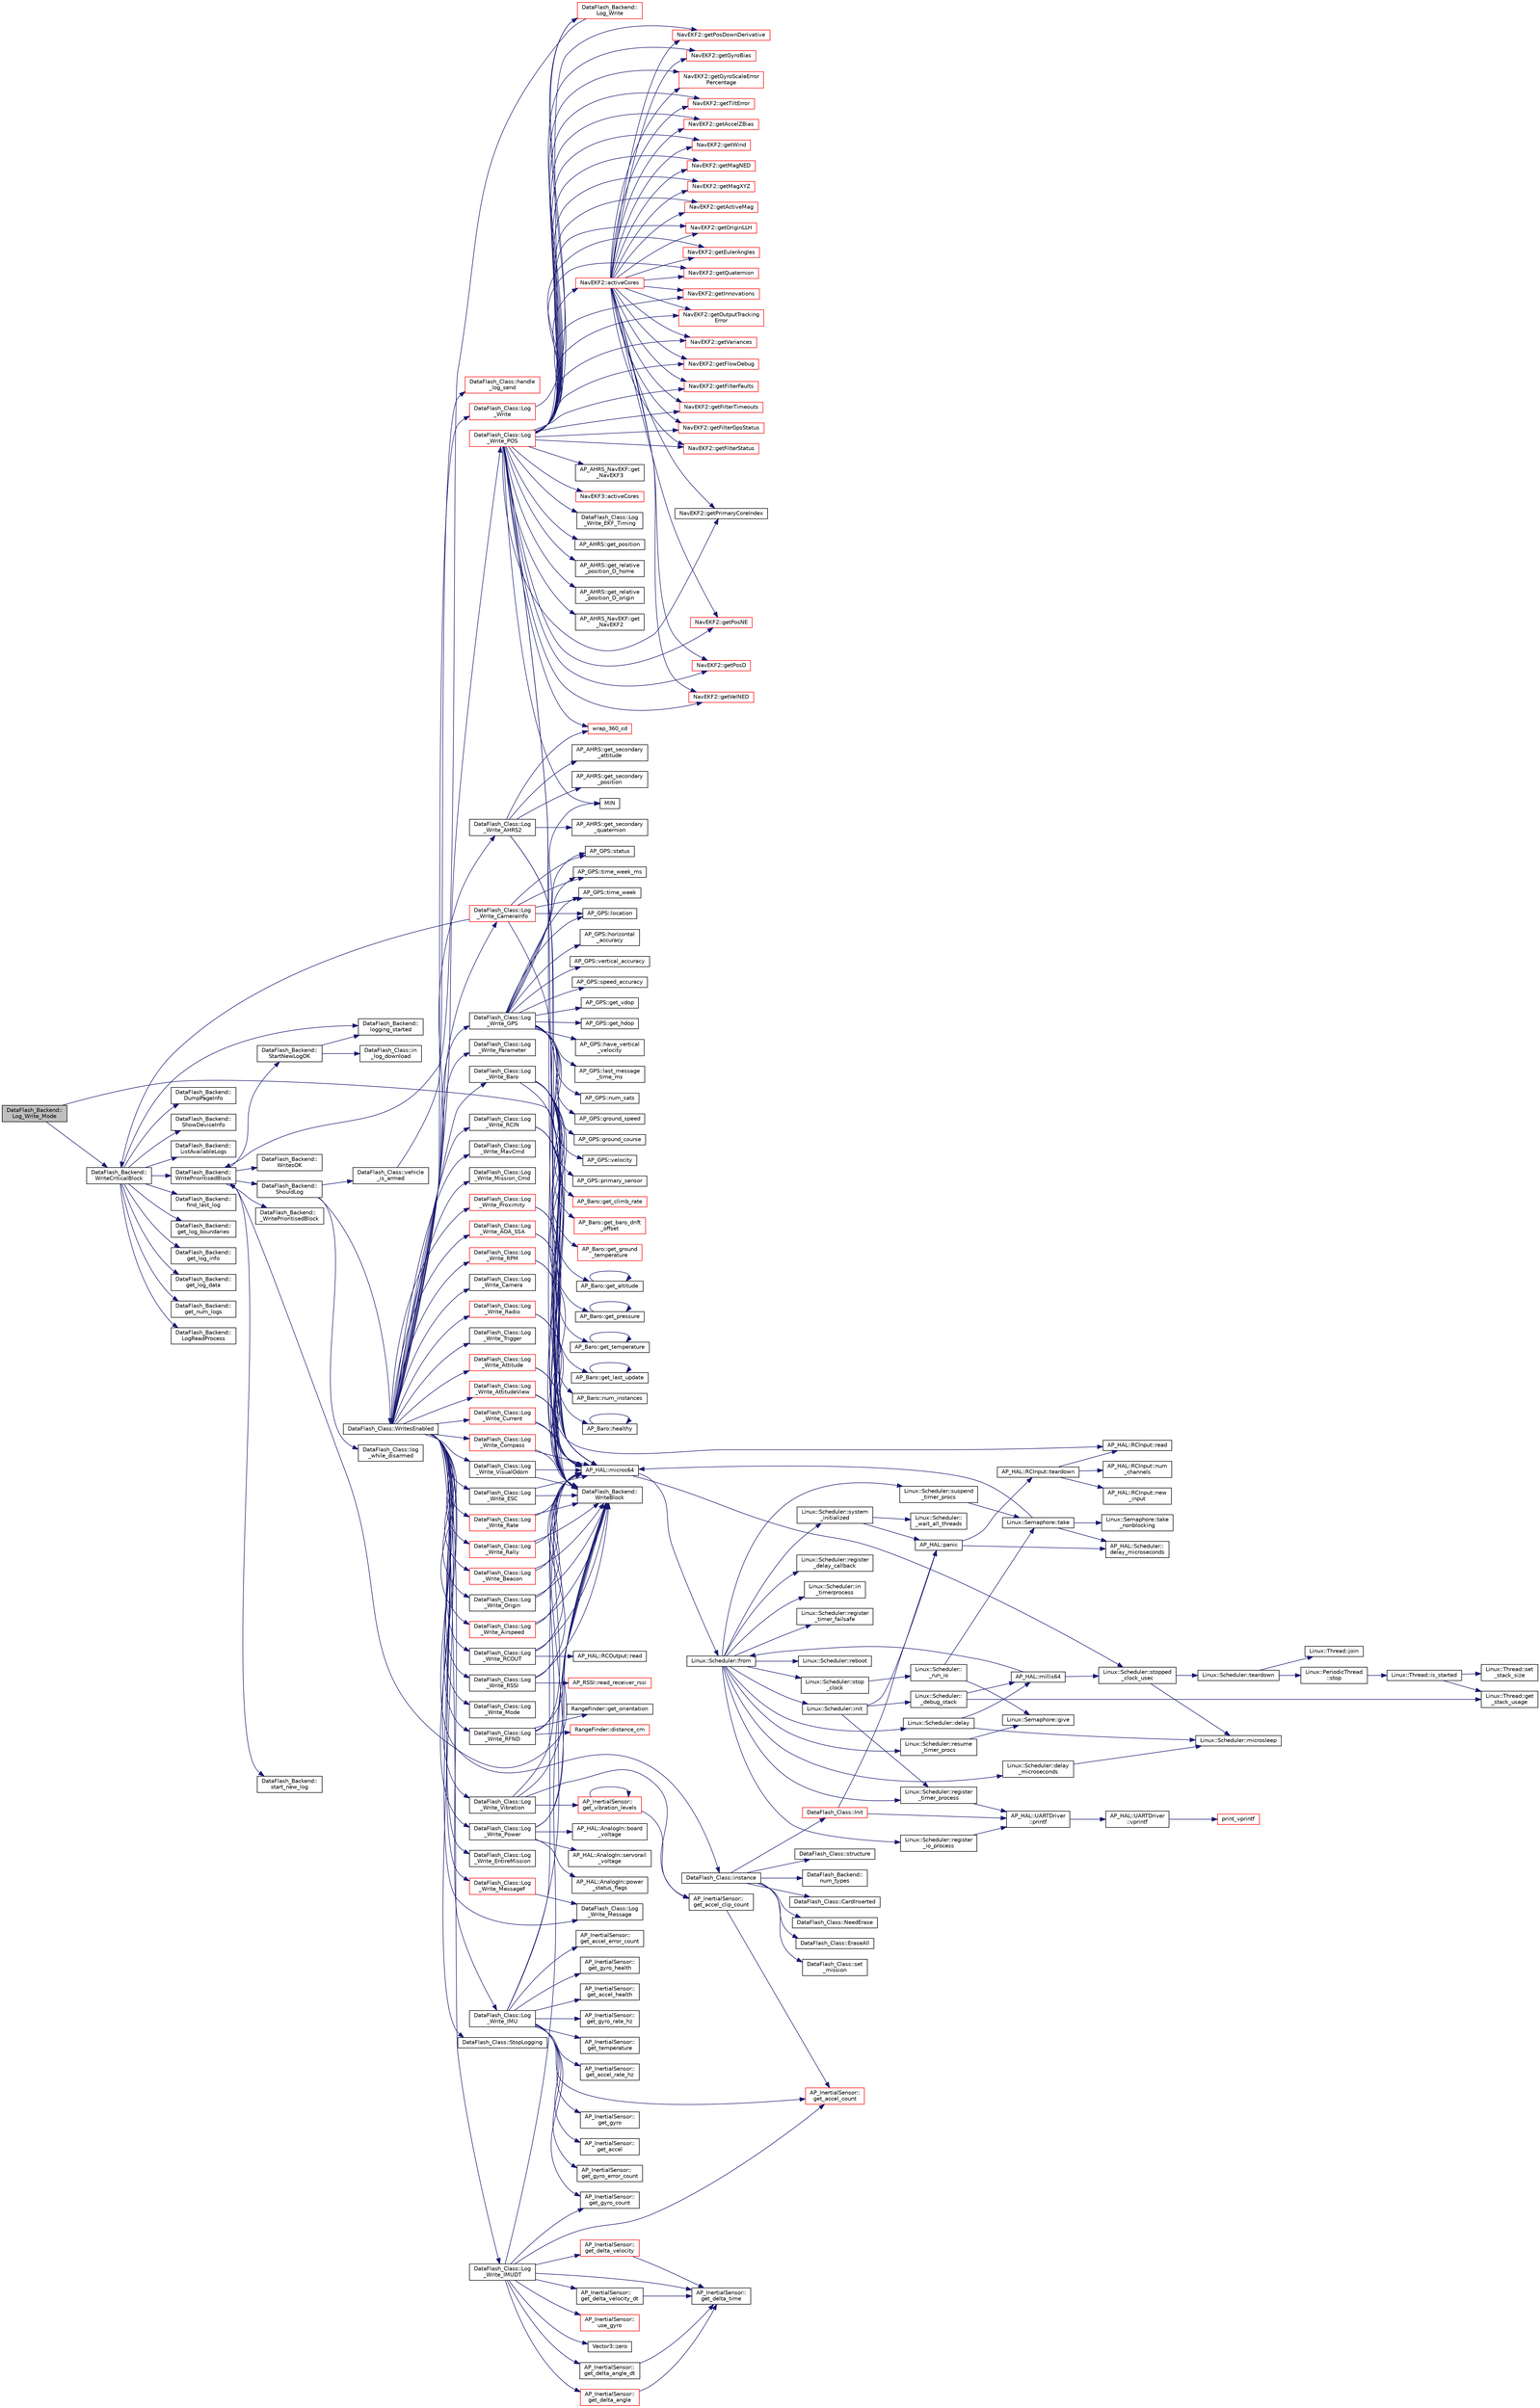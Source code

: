 digraph "DataFlash_Backend::Log_Write_Mode"
{
 // INTERACTIVE_SVG=YES
  edge [fontname="Helvetica",fontsize="10",labelfontname="Helvetica",labelfontsize="10"];
  node [fontname="Helvetica",fontsize="10",shape=record];
  rankdir="LR";
  Node1 [label="DataFlash_Backend::\lLog_Write_Mode",height=0.2,width=0.4,color="black", fillcolor="grey75", style="filled", fontcolor="black"];
  Node1 -> Node2 [color="midnightblue",fontsize="10",style="solid",fontname="Helvetica"];
  Node2 [label="AP_HAL::micros64",height=0.2,width=0.4,color="black", fillcolor="white", style="filled",URL="$namespaceAP__HAL.html#a7aa0ce7625c9680e30ff4a99940907a5"];
  Node2 -> Node3 [color="midnightblue",fontsize="10",style="solid",fontname="Helvetica"];
  Node3 [label="Linux::Scheduler::from",height=0.2,width=0.4,color="black", fillcolor="white", style="filled",URL="$classLinux_1_1Scheduler.html#a53ecaae0fdc72f85bd57c4b0cff93653"];
  Node3 -> Node4 [color="midnightblue",fontsize="10",style="solid",fontname="Helvetica"];
  Node4 [label="Linux::Scheduler::init",height=0.2,width=0.4,color="black", fillcolor="white", style="filled",URL="$classLinux_1_1Scheduler.html#a3d77c332e051c28c83fb07757e7100bd"];
  Node4 -> Node5 [color="midnightblue",fontsize="10",style="solid",fontname="Helvetica"];
  Node5 [label="AP_HAL::panic",height=0.2,width=0.4,color="black", fillcolor="white", style="filled",URL="$namespaceAP__HAL.html#a71832f03d849a0c088f04fc98d3c8143"];
  Node5 -> Node6 [color="midnightblue",fontsize="10",style="solid",fontname="Helvetica"];
  Node6 [label="AP_HAL::RCInput::teardown",height=0.2,width=0.4,color="black", fillcolor="white", style="filled",URL="$classAP__HAL_1_1RCInput.html#a2bea13d38f2b9ae8bf5193a3a69f0a31"];
  Node6 -> Node7 [color="midnightblue",fontsize="10",style="solid",fontname="Helvetica"];
  Node7 [label="AP_HAL::RCInput::new\l_input",height=0.2,width=0.4,color="black", fillcolor="white", style="filled",URL="$classAP__HAL_1_1RCInput.html#aee1fade33080edef83dd7db0fad0f7da"];
  Node6 -> Node8 [color="midnightblue",fontsize="10",style="solid",fontname="Helvetica"];
  Node8 [label="AP_HAL::RCInput::num\l_channels",height=0.2,width=0.4,color="black", fillcolor="white", style="filled",URL="$classAP__HAL_1_1RCInput.html#ae55f959c6115c1f41783af3a2b6c4fcd"];
  Node6 -> Node9 [color="midnightblue",fontsize="10",style="solid",fontname="Helvetica"];
  Node9 [label="AP_HAL::RCInput::read",height=0.2,width=0.4,color="black", fillcolor="white", style="filled",URL="$classAP__HAL_1_1RCInput.html#a078fd7e6d2e6a899009ec674a8e03498"];
  Node5 -> Node10 [color="midnightblue",fontsize="10",style="solid",fontname="Helvetica"];
  Node10 [label="AP_HAL::Scheduler::\ldelay_microseconds",height=0.2,width=0.4,color="black", fillcolor="white", style="filled",URL="$classAP__HAL_1_1Scheduler.html#a78c4f1b1f192ac1c99544b6cc8f099b0"];
  Node4 -> Node11 [color="midnightblue",fontsize="10",style="solid",fontname="Helvetica"];
  Node11 [label="Linux::Scheduler::register\l_timer_process",height=0.2,width=0.4,color="black", fillcolor="white", style="filled",URL="$classLinux_1_1Scheduler.html#a02a34a123dfebaf360f7010745e1e646"];
  Node11 -> Node12 [color="midnightblue",fontsize="10",style="solid",fontname="Helvetica"];
  Node12 [label="AP_HAL::UARTDriver\l::printf",height=0.2,width=0.4,color="black", fillcolor="white", style="filled",URL="$classAP__HAL_1_1UARTDriver.html#a6ceedc792594e59fc7d80b39a435f027"];
  Node12 -> Node13 [color="midnightblue",fontsize="10",style="solid",fontname="Helvetica"];
  Node13 [label="AP_HAL::UARTDriver\l::vprintf",height=0.2,width=0.4,color="black", fillcolor="white", style="filled",URL="$classAP__HAL_1_1UARTDriver.html#aa8abfb6d6641299472c29ac1edde559f"];
  Node13 -> Node14 [color="midnightblue",fontsize="10",style="solid",fontname="Helvetica"];
  Node14 [label="print_vprintf",height=0.2,width=0.4,color="red", fillcolor="white", style="filled",URL="$print__vprintf_8cpp.html#a1534eaeab54696df96975b56d9f49212"];
  Node4 -> Node15 [color="midnightblue",fontsize="10",style="solid",fontname="Helvetica"];
  Node15 [label="Linux::Scheduler::\l_debug_stack",height=0.2,width=0.4,color="black", fillcolor="white", style="filled",URL="$classLinux_1_1Scheduler.html#a163eb7b285c95b1b1d036fc61d723910"];
  Node15 -> Node16 [color="midnightblue",fontsize="10",style="solid",fontname="Helvetica"];
  Node16 [label="AP_HAL::millis64",height=0.2,width=0.4,color="black", fillcolor="white", style="filled",URL="$namespaceAP__HAL.html#a59336c5fceaf28a76d1df1581a87a25d"];
  Node16 -> Node3 [color="midnightblue",fontsize="10",style="solid",fontname="Helvetica"];
  Node16 -> Node17 [color="midnightblue",fontsize="10",style="solid",fontname="Helvetica"];
  Node17 [label="Linux::Scheduler::stopped\l_clock_usec",height=0.2,width=0.4,color="black", fillcolor="white", style="filled",URL="$classLinux_1_1Scheduler.html#a682b4c34f330f66db5ab4aa5d96e13f9"];
  Node17 -> Node18 [color="midnightblue",fontsize="10",style="solid",fontname="Helvetica"];
  Node18 [label="Linux::Scheduler::microsleep",height=0.2,width=0.4,color="black", fillcolor="white", style="filled",URL="$classLinux_1_1Scheduler.html#a647872aff158b510c56862f51f951538"];
  Node17 -> Node19 [color="midnightblue",fontsize="10",style="solid",fontname="Helvetica"];
  Node19 [label="Linux::Scheduler::teardown",height=0.2,width=0.4,color="black", fillcolor="white", style="filled",URL="$classLinux_1_1Scheduler.html#ab373a83d818679432520ea881044b2a7"];
  Node19 -> Node20 [color="midnightblue",fontsize="10",style="solid",fontname="Helvetica"];
  Node20 [label="Linux::PeriodicThread\l::stop",height=0.2,width=0.4,color="black", fillcolor="white", style="filled",URL="$classLinux_1_1PeriodicThread.html#a136aaf6e713f63b246fc4a2905e6e9a1"];
  Node20 -> Node21 [color="midnightblue",fontsize="10",style="solid",fontname="Helvetica"];
  Node21 [label="Linux::Thread::is_started",height=0.2,width=0.4,color="black", fillcolor="white", style="filled",URL="$classLinux_1_1Thread.html#a240d7b48a9a8eb43638f67295a1819e5"];
  Node21 -> Node22 [color="midnightblue",fontsize="10",style="solid",fontname="Helvetica"];
  Node22 [label="Linux::Thread::get\l_stack_usage",height=0.2,width=0.4,color="black", fillcolor="white", style="filled",URL="$classLinux_1_1Thread.html#a6884970a0811ae21953c57fb98aa6e96"];
  Node21 -> Node23 [color="midnightblue",fontsize="10",style="solid",fontname="Helvetica"];
  Node23 [label="Linux::Thread::set\l_stack_size",height=0.2,width=0.4,color="black", fillcolor="white", style="filled",URL="$classLinux_1_1Thread.html#a8d3282b714faaf68eae534e9276419f0"];
  Node19 -> Node24 [color="midnightblue",fontsize="10",style="solid",fontname="Helvetica"];
  Node24 [label="Linux::Thread::join",height=0.2,width=0.4,color="black", fillcolor="white", style="filled",URL="$classLinux_1_1Thread.html#a32b7d184279634922e2f3b23b584fbcd"];
  Node15 -> Node22 [color="midnightblue",fontsize="10",style="solid",fontname="Helvetica"];
  Node3 -> Node25 [color="midnightblue",fontsize="10",style="solid",fontname="Helvetica"];
  Node25 [label="Linux::Scheduler::delay",height=0.2,width=0.4,color="black", fillcolor="white", style="filled",URL="$classLinux_1_1Scheduler.html#a14f3239ecbb9889823b20dc9de655c2f"];
  Node25 -> Node16 [color="midnightblue",fontsize="10",style="solid",fontname="Helvetica"];
  Node25 -> Node18 [color="midnightblue",fontsize="10",style="solid",fontname="Helvetica"];
  Node3 -> Node26 [color="midnightblue",fontsize="10",style="solid",fontname="Helvetica"];
  Node26 [label="Linux::Scheduler::delay\l_microseconds",height=0.2,width=0.4,color="black", fillcolor="white", style="filled",URL="$classLinux_1_1Scheduler.html#a4cffd5bcba0175bf49c7aa75ff3bf09a"];
  Node26 -> Node18 [color="midnightblue",fontsize="10",style="solid",fontname="Helvetica"];
  Node3 -> Node27 [color="midnightblue",fontsize="10",style="solid",fontname="Helvetica"];
  Node27 [label="Linux::Scheduler::register\l_delay_callback",height=0.2,width=0.4,color="black", fillcolor="white", style="filled",URL="$classLinux_1_1Scheduler.html#a5cb50b637d5fd3e5f9220bc23db0fb3f"];
  Node3 -> Node11 [color="midnightblue",fontsize="10",style="solid",fontname="Helvetica"];
  Node3 -> Node28 [color="midnightblue",fontsize="10",style="solid",fontname="Helvetica"];
  Node28 [label="Linux::Scheduler::register\l_io_process",height=0.2,width=0.4,color="black", fillcolor="white", style="filled",URL="$classLinux_1_1Scheduler.html#aa2be97cb8686d72cc322fb38f69a940c"];
  Node28 -> Node12 [color="midnightblue",fontsize="10",style="solid",fontname="Helvetica"];
  Node3 -> Node29 [color="midnightblue",fontsize="10",style="solid",fontname="Helvetica"];
  Node29 [label="Linux::Scheduler::suspend\l_timer_procs",height=0.2,width=0.4,color="black", fillcolor="white", style="filled",URL="$classLinux_1_1Scheduler.html#abba967d02c28cb0b16a7cebbff9bc6d6"];
  Node29 -> Node30 [color="midnightblue",fontsize="10",style="solid",fontname="Helvetica"];
  Node30 [label="Linux::Semaphore::take",height=0.2,width=0.4,color="black", fillcolor="white", style="filled",URL="$classLinux_1_1Semaphore.html#afc4c8706abb7e68aa4001ea372dc614e"];
  Node30 -> Node31 [color="midnightblue",fontsize="10",style="solid",fontname="Helvetica"];
  Node31 [label="Linux::Semaphore::take\l_nonblocking",height=0.2,width=0.4,color="black", fillcolor="white", style="filled",URL="$classLinux_1_1Semaphore.html#a561b4f40f3a76335f1a686c2aed526f9"];
  Node30 -> Node2 [color="midnightblue",fontsize="10",style="solid",fontname="Helvetica"];
  Node30 -> Node10 [color="midnightblue",fontsize="10",style="solid",fontname="Helvetica"];
  Node3 -> Node32 [color="midnightblue",fontsize="10",style="solid",fontname="Helvetica"];
  Node32 [label="Linux::Scheduler::resume\l_timer_procs",height=0.2,width=0.4,color="black", fillcolor="white", style="filled",URL="$classLinux_1_1Scheduler.html#aee4e701b92cb4721c4de1bfcdcded70c"];
  Node32 -> Node33 [color="midnightblue",fontsize="10",style="solid",fontname="Helvetica"];
  Node33 [label="Linux::Semaphore::give",height=0.2,width=0.4,color="black", fillcolor="white", style="filled",URL="$classLinux_1_1Semaphore.html#a216f91636f64b57b59d43ef64af91624"];
  Node3 -> Node34 [color="midnightblue",fontsize="10",style="solid",fontname="Helvetica"];
  Node34 [label="Linux::Scheduler::in\l_timerprocess",height=0.2,width=0.4,color="black", fillcolor="white", style="filled",URL="$classLinux_1_1Scheduler.html#af23753e7c6bfa97553db215a64235455"];
  Node3 -> Node35 [color="midnightblue",fontsize="10",style="solid",fontname="Helvetica"];
  Node35 [label="Linux::Scheduler::register\l_timer_failsafe",height=0.2,width=0.4,color="black", fillcolor="white", style="filled",URL="$classLinux_1_1Scheduler.html#ac193459e3575c7a0588fdc72250c2044"];
  Node3 -> Node36 [color="midnightblue",fontsize="10",style="solid",fontname="Helvetica"];
  Node36 [label="Linux::Scheduler::system\l_initialized",height=0.2,width=0.4,color="black", fillcolor="white", style="filled",URL="$classLinux_1_1Scheduler.html#ad6070a7ee637adf5101b1e6b6efbf8f6"];
  Node36 -> Node5 [color="midnightblue",fontsize="10",style="solid",fontname="Helvetica"];
  Node36 -> Node37 [color="midnightblue",fontsize="10",style="solid",fontname="Helvetica"];
  Node37 [label="Linux::Scheduler::\l_wait_all_threads",height=0.2,width=0.4,color="black", fillcolor="white", style="filled",URL="$classLinux_1_1Scheduler.html#ac52c8da3f1f4fd79c50bd64379daf399"];
  Node3 -> Node38 [color="midnightblue",fontsize="10",style="solid",fontname="Helvetica"];
  Node38 [label="Linux::Scheduler::reboot",height=0.2,width=0.4,color="black", fillcolor="white", style="filled",URL="$classLinux_1_1Scheduler.html#ae72cfa66c849ffd882ef518c35c71e69"];
  Node3 -> Node39 [color="midnightblue",fontsize="10",style="solid",fontname="Helvetica"];
  Node39 [label="Linux::Scheduler::stop\l_clock",height=0.2,width=0.4,color="black", fillcolor="white", style="filled",URL="$classLinux_1_1Scheduler.html#a392aebafcdfe9a812e4db4b7a9dcce9c"];
  Node39 -> Node40 [color="midnightblue",fontsize="10",style="solid",fontname="Helvetica"];
  Node40 [label="Linux::Scheduler::\l_run_io",height=0.2,width=0.4,color="black", fillcolor="white", style="filled",URL="$classLinux_1_1Scheduler.html#a70b024d7d0886bf47b46cc3ee310d638"];
  Node40 -> Node30 [color="midnightblue",fontsize="10",style="solid",fontname="Helvetica"];
  Node40 -> Node33 [color="midnightblue",fontsize="10",style="solid",fontname="Helvetica"];
  Node2 -> Node17 [color="midnightblue",fontsize="10",style="solid",fontname="Helvetica"];
  Node1 -> Node41 [color="midnightblue",fontsize="10",style="solid",fontname="Helvetica"];
  Node41 [label="DataFlash_Backend::\lWriteCriticalBlock",height=0.2,width=0.4,color="black", fillcolor="white", style="filled",URL="$classDataFlash__Backend.html#a5be0a9e566b2b525659756204c3353b7"];
  Node41 -> Node42 [color="midnightblue",fontsize="10",style="solid",fontname="Helvetica"];
  Node42 [label="DataFlash_Backend::\lWritePrioritisedBlock",height=0.2,width=0.4,color="black", fillcolor="white", style="filled",URL="$classDataFlash__Backend.html#a70bd07e118265442caab0d742cb06abc"];
  Node42 -> Node43 [color="midnightblue",fontsize="10",style="solid",fontname="Helvetica"];
  Node43 [label="DataFlash_Backend::\lShouldLog",height=0.2,width=0.4,color="black", fillcolor="white", style="filled",URL="$classDataFlash__Backend.html#ae29c274eff677e46bb9e404656194789"];
  Node43 -> Node44 [color="midnightblue",fontsize="10",style="solid",fontname="Helvetica"];
  Node44 [label="DataFlash_Class::WritesEnabled",height=0.2,width=0.4,color="black", fillcolor="white", style="filled",URL="$classDataFlash__Class.html#a680528ccef337901407a125439e1f397"];
  Node44 -> Node45 [color="midnightblue",fontsize="10",style="solid",fontname="Helvetica"];
  Node45 [label="DataFlash_Class::StopLogging",height=0.2,width=0.4,color="black", fillcolor="white", style="filled",URL="$classDataFlash__Class.html#a538502933250cd0213a575101b1a127d"];
  Node44 -> Node46 [color="midnightblue",fontsize="10",style="solid",fontname="Helvetica"];
  Node46 [label="DataFlash_Class::Log\l_Write_Parameter",height=0.2,width=0.4,color="black", fillcolor="white", style="filled",URL="$classDataFlash__Class.html#a488ee9ba241f827fcb979dbccfdab76d"];
  Node44 -> Node47 [color="midnightblue",fontsize="10",style="solid",fontname="Helvetica"];
  Node47 [label="DataFlash_Class::Log\l_Write_GPS",height=0.2,width=0.4,color="black", fillcolor="white", style="filled",URL="$classDataFlash__Class.html#a8a9087dec83092f0ea67b6741ff9f32e"];
  Node47 -> Node2 [color="midnightblue",fontsize="10",style="solid",fontname="Helvetica"];
  Node47 -> Node48 [color="midnightblue",fontsize="10",style="solid",fontname="Helvetica"];
  Node48 [label="AP_GPS::location",height=0.2,width=0.4,color="black", fillcolor="white", style="filled",URL="$classAP__GPS.html#a2ca8a9bad47faad1baeb09e124979022"];
  Node47 -> Node49 [color="midnightblue",fontsize="10",style="solid",fontname="Helvetica"];
  Node49 [label="AP_GPS::status",height=0.2,width=0.4,color="black", fillcolor="white", style="filled",URL="$classAP__GPS.html#a9093c8cf1d5a78ccd8677229bb314d37",tooltip="Query GPS status. "];
  Node47 -> Node50 [color="midnightblue",fontsize="10",style="solid",fontname="Helvetica"];
  Node50 [label="AP_GPS::time_week_ms",height=0.2,width=0.4,color="black", fillcolor="white", style="filled",URL="$classAP__GPS.html#a1a47dc3e414a9d83ff18fa849c538823"];
  Node47 -> Node51 [color="midnightblue",fontsize="10",style="solid",fontname="Helvetica"];
  Node51 [label="AP_GPS::time_week",height=0.2,width=0.4,color="black", fillcolor="white", style="filled",URL="$classAP__GPS.html#a0f232d5ff5d2e54ad7dc7a52ab16f207"];
  Node47 -> Node52 [color="midnightblue",fontsize="10",style="solid",fontname="Helvetica"];
  Node52 [label="AP_GPS::num_sats",height=0.2,width=0.4,color="black", fillcolor="white", style="filled",URL="$classAP__GPS.html#af74c8da8ab7394a33b0f0e64582d8648"];
  Node47 -> Node53 [color="midnightblue",fontsize="10",style="solid",fontname="Helvetica"];
  Node53 [label="AP_GPS::get_hdop",height=0.2,width=0.4,color="black", fillcolor="white", style="filled",URL="$classAP__GPS.html#ae70aabdca2602d0a8f12f3e7696b3c55"];
  Node47 -> Node54 [color="midnightblue",fontsize="10",style="solid",fontname="Helvetica"];
  Node54 [label="AP_GPS::ground_speed",height=0.2,width=0.4,color="black", fillcolor="white", style="filled",URL="$classAP__GPS.html#a426041563da447ec6e9cde1926a88fdb"];
  Node47 -> Node55 [color="midnightblue",fontsize="10",style="solid",fontname="Helvetica"];
  Node55 [label="AP_GPS::ground_course",height=0.2,width=0.4,color="black", fillcolor="white", style="filled",URL="$classAP__GPS.html#a5bff6fe60a8622eb35886fa413f9a249"];
  Node47 -> Node56 [color="midnightblue",fontsize="10",style="solid",fontname="Helvetica"];
  Node56 [label="AP_GPS::velocity",height=0.2,width=0.4,color="black", fillcolor="white", style="filled",URL="$classAP__GPS.html#a8b36acdc5098b3f77e28ec640b438fbd"];
  Node47 -> Node57 [color="midnightblue",fontsize="10",style="solid",fontname="Helvetica"];
  Node57 [label="AP_GPS::primary_sensor",height=0.2,width=0.4,color="black", fillcolor="white", style="filled",URL="$classAP__GPS.html#a8881e12793759a81dc52755a76d0cc98"];
  Node47 -> Node58 [color="midnightblue",fontsize="10",style="solid",fontname="Helvetica"];
  Node58 [label="DataFlash_Backend::\lWriteBlock",height=0.2,width=0.4,color="black", fillcolor="white", style="filled",URL="$classDataFlash__Backend.html#aed94b3ad1fd7333ddd7c2e20c3433d52"];
  Node58 -> Node42 [color="midnightblue",fontsize="10",style="solid",fontname="Helvetica"];
  Node47 -> Node59 [color="midnightblue",fontsize="10",style="solid",fontname="Helvetica"];
  Node59 [label="AP_GPS::horizontal\l_accuracy",height=0.2,width=0.4,color="black", fillcolor="white", style="filled",URL="$classAP__GPS.html#ab9667a2efe22a330232d6ba425c78364"];
  Node47 -> Node60 [color="midnightblue",fontsize="10",style="solid",fontname="Helvetica"];
  Node60 [label="AP_GPS::vertical_accuracy",height=0.2,width=0.4,color="black", fillcolor="white", style="filled",URL="$classAP__GPS.html#a8e6e1403d3e5d9856683739295a6b84f"];
  Node47 -> Node61 [color="midnightblue",fontsize="10",style="solid",fontname="Helvetica"];
  Node61 [label="AP_GPS::speed_accuracy",height=0.2,width=0.4,color="black", fillcolor="white", style="filled",URL="$classAP__GPS.html#ae23d76fc05fafc83e57d0c6a620b1567"];
  Node47 -> Node62 [color="midnightblue",fontsize="10",style="solid",fontname="Helvetica"];
  Node62 [label="AP_GPS::get_vdop",height=0.2,width=0.4,color="black", fillcolor="white", style="filled",URL="$classAP__GPS.html#a884e2d3e3896b651b56f2558475604ef"];
  Node47 -> Node63 [color="midnightblue",fontsize="10",style="solid",fontname="Helvetica"];
  Node63 [label="MIN",height=0.2,width=0.4,color="black", fillcolor="white", style="filled",URL="$AP__Math_8h.html#a6b187a3fa1e9f663e89175e7e8e213d6"];
  Node47 -> Node64 [color="midnightblue",fontsize="10",style="solid",fontname="Helvetica"];
  Node64 [label="AP_GPS::have_vertical\l_velocity",height=0.2,width=0.4,color="black", fillcolor="white", style="filled",URL="$classAP__GPS.html#ac7d2e0692095207a6ff19072dcac9ef6"];
  Node47 -> Node65 [color="midnightblue",fontsize="10",style="solid",fontname="Helvetica"];
  Node65 [label="AP_GPS::last_message\l_time_ms",height=0.2,width=0.4,color="black", fillcolor="white", style="filled",URL="$classAP__GPS.html#af701b15d8f8f1050e4acab57a867cf4b"];
  Node44 -> Node66 [color="midnightblue",fontsize="10",style="solid",fontname="Helvetica"];
  Node66 [label="DataFlash_Class::instance",height=0.2,width=0.4,color="black", fillcolor="white", style="filled",URL="$classDataFlash__Class.html#af898b7f68e05b5d2a6eaf53d2c178983"];
  Node66 -> Node67 [color="midnightblue",fontsize="10",style="solid",fontname="Helvetica"];
  Node67 [label="DataFlash_Class::set\l_mission",height=0.2,width=0.4,color="black", fillcolor="white", style="filled",URL="$classDataFlash__Class.html#a95bf3cac993c1ee326acc6447e99d875"];
  Node66 -> Node68 [color="midnightblue",fontsize="10",style="solid",fontname="Helvetica"];
  Node68 [label="DataFlash_Class::Init",height=0.2,width=0.4,color="red", fillcolor="white", style="filled",URL="$classDataFlash__Class.html#aabebe7ff9db07e2890274fceaa81b063"];
  Node68 -> Node5 [color="midnightblue",fontsize="10",style="solid",fontname="Helvetica"];
  Node68 -> Node12 [color="midnightblue",fontsize="10",style="solid",fontname="Helvetica"];
  Node66 -> Node69 [color="midnightblue",fontsize="10",style="solid",fontname="Helvetica"];
  Node69 [label="DataFlash_Class::structure",height=0.2,width=0.4,color="black", fillcolor="white", style="filled",URL="$classDataFlash__Class.html#a7ac0e748bbc5c6e72645bb6245257600"];
  Node66 -> Node70 [color="midnightblue",fontsize="10",style="solid",fontname="Helvetica"];
  Node70 [label="DataFlash_Backend::\lnum_types",height=0.2,width=0.4,color="black", fillcolor="white", style="filled",URL="$classDataFlash__Backend.html#a33e7a1703d68bd91ac6782bb10b209f8"];
  Node66 -> Node71 [color="midnightblue",fontsize="10",style="solid",fontname="Helvetica"];
  Node71 [label="DataFlash_Class::CardInserted",height=0.2,width=0.4,color="black", fillcolor="white", style="filled",URL="$classDataFlash__Class.html#a1d18bc15f196f1deb794f9ebd4878da8"];
  Node66 -> Node72 [color="midnightblue",fontsize="10",style="solid",fontname="Helvetica"];
  Node72 [label="DataFlash_Class::NeedErase",height=0.2,width=0.4,color="black", fillcolor="white", style="filled",URL="$classDataFlash__Class.html#a803c6dd673a2eaac58eea2012e57ea17"];
  Node66 -> Node73 [color="midnightblue",fontsize="10",style="solid",fontname="Helvetica"];
  Node73 [label="DataFlash_Class::EraseAll",height=0.2,width=0.4,color="black", fillcolor="white", style="filled",URL="$classDataFlash__Class.html#a53a4a975a3813e9f58ddaaa3b5865a4a"];
  Node44 -> Node74 [color="midnightblue",fontsize="10",style="solid",fontname="Helvetica"];
  Node74 [label="DataFlash_Class::Log\l_Write_RFND",height=0.2,width=0.4,color="black", fillcolor="white", style="filled",URL="$classDataFlash__Class.html#af0a21d8a256a8e1e6f9da5566cc5a168"];
  Node74 -> Node2 [color="midnightblue",fontsize="10",style="solid",fontname="Helvetica"];
  Node74 -> Node75 [color="midnightblue",fontsize="10",style="solid",fontname="Helvetica"];
  Node75 [label="RangeFinder::distance_cm",height=0.2,width=0.4,color="red", fillcolor="white", style="filled",URL="$classRangeFinder.html#a451a7507d534024c72faa2d1b734cb3c"];
  Node74 -> Node76 [color="midnightblue",fontsize="10",style="solid",fontname="Helvetica"];
  Node76 [label="RangeFinder::get_orientation",height=0.2,width=0.4,color="black", fillcolor="white", style="filled",URL="$classRangeFinder.html#a8726073396e842beb10cd0b851fa5521"];
  Node74 -> Node58 [color="midnightblue",fontsize="10",style="solid",fontname="Helvetica"];
  Node44 -> Node77 [color="midnightblue",fontsize="10",style="solid",fontname="Helvetica"];
  Node77 [label="DataFlash_Class::Log\l_Write_IMU",height=0.2,width=0.4,color="black", fillcolor="white", style="filled",URL="$classDataFlash__Class.html#a805d766e5347af5349e0979a2a07e452"];
  Node77 -> Node2 [color="midnightblue",fontsize="10",style="solid",fontname="Helvetica"];
  Node77 -> Node78 [color="midnightblue",fontsize="10",style="solid",fontname="Helvetica"];
  Node78 [label="AP_InertialSensor::\lget_gyro",height=0.2,width=0.4,color="black", fillcolor="white", style="filled",URL="$classAP__InertialSensor.html#a6df2d8ad956d4f375bdee541102f16af"];
  Node77 -> Node79 [color="midnightblue",fontsize="10",style="solid",fontname="Helvetica"];
  Node79 [label="AP_InertialSensor::\lget_accel",height=0.2,width=0.4,color="black", fillcolor="white", style="filled",URL="$classAP__InertialSensor.html#a0f63a4a0e6fc84d6ab9519bc4b254055"];
  Node77 -> Node80 [color="midnightblue",fontsize="10",style="solid",fontname="Helvetica"];
  Node80 [label="AP_InertialSensor::\lget_gyro_error_count",height=0.2,width=0.4,color="black", fillcolor="white", style="filled",URL="$classAP__InertialSensor.html#a0208b9ee617055ef5fccf3547fa79400"];
  Node77 -> Node81 [color="midnightblue",fontsize="10",style="solid",fontname="Helvetica"];
  Node81 [label="AP_InertialSensor::\lget_accel_error_count",height=0.2,width=0.4,color="black", fillcolor="white", style="filled",URL="$classAP__InertialSensor.html#a51a3b3e542f07bbbaea85df6f7c653bf"];
  Node77 -> Node82 [color="midnightblue",fontsize="10",style="solid",fontname="Helvetica"];
  Node82 [label="AP_InertialSensor::\lget_temperature",height=0.2,width=0.4,color="black", fillcolor="white", style="filled",URL="$classAP__InertialSensor.html#a837904ff9797073addb51f20cfefef19"];
  Node77 -> Node83 [color="midnightblue",fontsize="10",style="solid",fontname="Helvetica"];
  Node83 [label="AP_InertialSensor::\lget_gyro_health",height=0.2,width=0.4,color="black", fillcolor="white", style="filled",URL="$classAP__InertialSensor.html#abc8c1aea2c3bc58a05d8d9832a9d1194"];
  Node77 -> Node84 [color="midnightblue",fontsize="10",style="solid",fontname="Helvetica"];
  Node84 [label="AP_InertialSensor::\lget_accel_health",height=0.2,width=0.4,color="black", fillcolor="white", style="filled",URL="$classAP__InertialSensor.html#a2044e7b3804c73b4c393d3988351a96e"];
  Node77 -> Node85 [color="midnightblue",fontsize="10",style="solid",fontname="Helvetica"];
  Node85 [label="AP_InertialSensor::\lget_gyro_rate_hz",height=0.2,width=0.4,color="black", fillcolor="white", style="filled",URL="$classAP__InertialSensor.html#a72fab33b51df58de4d58450a30575522"];
  Node77 -> Node86 [color="midnightblue",fontsize="10",style="solid",fontname="Helvetica"];
  Node86 [label="AP_InertialSensor::\lget_accel_rate_hz",height=0.2,width=0.4,color="black", fillcolor="white", style="filled",URL="$classAP__InertialSensor.html#afa9b1004c306ba221deba79866d3388a"];
  Node77 -> Node58 [color="midnightblue",fontsize="10",style="solid",fontname="Helvetica"];
  Node77 -> Node87 [color="midnightblue",fontsize="10",style="solid",fontname="Helvetica"];
  Node87 [label="AP_InertialSensor::\lget_gyro_count",height=0.2,width=0.4,color="black", fillcolor="white", style="filled",URL="$classAP__InertialSensor.html#aef7fac4fe6ae817ed325f9e35735e94d"];
  Node77 -> Node88 [color="midnightblue",fontsize="10",style="solid",fontname="Helvetica"];
  Node88 [label="AP_InertialSensor::\lget_accel_count",height=0.2,width=0.4,color="red", fillcolor="white", style="filled",URL="$classAP__InertialSensor.html#ac57331a5046d45016ef900726e1be2fb"];
  Node44 -> Node89 [color="midnightblue",fontsize="10",style="solid",fontname="Helvetica"];
  Node89 [label="DataFlash_Class::Log\l_Write_IMUDT",height=0.2,width=0.4,color="black", fillcolor="white", style="filled",URL="$classDataFlash__Class.html#a5835f10f0f4c71618a3793d582b3a52a"];
  Node89 -> Node90 [color="midnightblue",fontsize="10",style="solid",fontname="Helvetica"];
  Node90 [label="AP_InertialSensor::\lget_delta_time",height=0.2,width=0.4,color="black", fillcolor="white", style="filled",URL="$classAP__InertialSensor.html#a7091792f55b39778157617b5e38e6075"];
  Node89 -> Node91 [color="midnightblue",fontsize="10",style="solid",fontname="Helvetica"];
  Node91 [label="AP_InertialSensor::\lget_delta_velocity_dt",height=0.2,width=0.4,color="black", fillcolor="white", style="filled",URL="$classAP__InertialSensor.html#ad22e8ed9b13a093d5cf3a2a420522b3b"];
  Node91 -> Node90 [color="midnightblue",fontsize="10",style="solid",fontname="Helvetica"];
  Node89 -> Node92 [color="midnightblue",fontsize="10",style="solid",fontname="Helvetica"];
  Node92 [label="AP_InertialSensor::\lget_delta_angle_dt",height=0.2,width=0.4,color="black", fillcolor="white", style="filled",URL="$classAP__InertialSensor.html#aa0f163df261837af5bfe71c3ad0cee6c"];
  Node92 -> Node90 [color="midnightblue",fontsize="10",style="solid",fontname="Helvetica"];
  Node89 -> Node93 [color="midnightblue",fontsize="10",style="solid",fontname="Helvetica"];
  Node93 [label="AP_InertialSensor::\lget_delta_angle",height=0.2,width=0.4,color="red", fillcolor="white", style="filled",URL="$classAP__InertialSensor.html#a3be069418436a7fc7a9f87c2b8b34730"];
  Node93 -> Node90 [color="midnightblue",fontsize="10",style="solid",fontname="Helvetica"];
  Node89 -> Node94 [color="midnightblue",fontsize="10",style="solid",fontname="Helvetica"];
  Node94 [label="AP_InertialSensor::\lget_delta_velocity",height=0.2,width=0.4,color="red", fillcolor="white", style="filled",URL="$classAP__InertialSensor.html#ae29959984a5cbda37ebfce599f89ef73"];
  Node94 -> Node90 [color="midnightblue",fontsize="10",style="solid",fontname="Helvetica"];
  Node89 -> Node58 [color="midnightblue",fontsize="10",style="solid",fontname="Helvetica"];
  Node89 -> Node87 [color="midnightblue",fontsize="10",style="solid",fontname="Helvetica"];
  Node89 -> Node88 [color="midnightblue",fontsize="10",style="solid",fontname="Helvetica"];
  Node89 -> Node95 [color="midnightblue",fontsize="10",style="solid",fontname="Helvetica"];
  Node95 [label="AP_InertialSensor::\luse_gyro",height=0.2,width=0.4,color="red", fillcolor="white", style="filled",URL="$classAP__InertialSensor.html#a9e282c96973585fd9d22973a751fdf03"];
  Node89 -> Node96 [color="midnightblue",fontsize="10",style="solid",fontname="Helvetica"];
  Node96 [label="Vector3::zero",height=0.2,width=0.4,color="black", fillcolor="white", style="filled",URL="$classVector3.html#adf1769d5ee5df2f8585df2f540fa5efe"];
  Node44 -> Node97 [color="midnightblue",fontsize="10",style="solid",fontname="Helvetica"];
  Node97 [label="DataFlash_Class::Log\l_Write_Vibration",height=0.2,width=0.4,color="black", fillcolor="white", style="filled",URL="$classDataFlash__Class.html#af3e28f802f9d4f6be01a5283ada628fe"];
  Node97 -> Node2 [color="midnightblue",fontsize="10",style="solid",fontname="Helvetica"];
  Node97 -> Node98 [color="midnightblue",fontsize="10",style="solid",fontname="Helvetica"];
  Node98 [label="AP_InertialSensor::\lget_vibration_levels",height=0.2,width=0.4,color="red", fillcolor="white", style="filled",URL="$classAP__InertialSensor.html#aa781aa6c6244eac9da3f144cb81b3213"];
  Node98 -> Node98 [color="midnightblue",fontsize="10",style="solid",fontname="Helvetica"];
  Node98 -> Node99 [color="midnightblue",fontsize="10",style="solid",fontname="Helvetica"];
  Node99 [label="AP_InertialSensor::\lget_accel_clip_count",height=0.2,width=0.4,color="black", fillcolor="white", style="filled",URL="$classAP__InertialSensor.html#aa670f13835339cc000af447c6be5c4b1"];
  Node99 -> Node88 [color="midnightblue",fontsize="10",style="solid",fontname="Helvetica"];
  Node97 -> Node99 [color="midnightblue",fontsize="10",style="solid",fontname="Helvetica"];
  Node97 -> Node58 [color="midnightblue",fontsize="10",style="solid",fontname="Helvetica"];
  Node44 -> Node100 [color="midnightblue",fontsize="10",style="solid",fontname="Helvetica"];
  Node100 [label="DataFlash_Class::Log\l_Write_RCIN",height=0.2,width=0.4,color="black", fillcolor="white", style="filled",URL="$classDataFlash__Class.html#ae3cb0f9ab8db6bcced3f504a2a767081"];
  Node100 -> Node2 [color="midnightblue",fontsize="10",style="solid",fontname="Helvetica"];
  Node100 -> Node9 [color="midnightblue",fontsize="10",style="solid",fontname="Helvetica"];
  Node100 -> Node58 [color="midnightblue",fontsize="10",style="solid",fontname="Helvetica"];
  Node44 -> Node101 [color="midnightblue",fontsize="10",style="solid",fontname="Helvetica"];
  Node101 [label="DataFlash_Class::Log\l_Write_RCOUT",height=0.2,width=0.4,color="black", fillcolor="white", style="filled",URL="$classDataFlash__Class.html#a365196ae7546b5065934ffbdb91066e5"];
  Node101 -> Node2 [color="midnightblue",fontsize="10",style="solid",fontname="Helvetica"];
  Node101 -> Node102 [color="midnightblue",fontsize="10",style="solid",fontname="Helvetica"];
  Node102 [label="AP_HAL::RCOutput::read",height=0.2,width=0.4,color="black", fillcolor="white", style="filled",URL="$classAP__HAL_1_1RCOutput.html#a420a3b2ebf1216aa2dea1563225bb70f"];
  Node101 -> Node58 [color="midnightblue",fontsize="10",style="solid",fontname="Helvetica"];
  Node44 -> Node103 [color="midnightblue",fontsize="10",style="solid",fontname="Helvetica"];
  Node103 [label="DataFlash_Class::Log\l_Write_RSSI",height=0.2,width=0.4,color="black", fillcolor="white", style="filled",URL="$classDataFlash__Class.html#ab89b9493bafe090db104589de9bc100c"];
  Node103 -> Node2 [color="midnightblue",fontsize="10",style="solid",fontname="Helvetica"];
  Node103 -> Node104 [color="midnightblue",fontsize="10",style="solid",fontname="Helvetica"];
  Node104 [label="AP_RSSI::read_receiver_rssi",height=0.2,width=0.4,color="red", fillcolor="white", style="filled",URL="$classAP__RSSI.html#aaf433294279d2da28157c6036faee2fa"];
  Node103 -> Node58 [color="midnightblue",fontsize="10",style="solid",fontname="Helvetica"];
  Node44 -> Node105 [color="midnightblue",fontsize="10",style="solid",fontname="Helvetica"];
  Node105 [label="DataFlash_Class::Log\l_Write_Baro",height=0.2,width=0.4,color="black", fillcolor="white", style="filled",URL="$classDataFlash__Class.html#a4a12c2f2025e0a63d6ec85602857d0cb"];
  Node105 -> Node2 [color="midnightblue",fontsize="10",style="solid",fontname="Helvetica"];
  Node105 -> Node106 [color="midnightblue",fontsize="10",style="solid",fontname="Helvetica"];
  Node106 [label="AP_Baro::get_climb_rate",height=0.2,width=0.4,color="red", fillcolor="white", style="filled",URL="$classAP__Baro.html#afd63ca7ecadb313c2217bd9f7e6a7b42"];
  Node105 -> Node107 [color="midnightblue",fontsize="10",style="solid",fontname="Helvetica"];
  Node107 [label="AP_Baro::get_baro_drift\l_offset",height=0.2,width=0.4,color="red", fillcolor="white", style="filled",URL="$classAP__Baro.html#a79bff5f0fdc6e8f6f0f801e829179ad7"];
  Node105 -> Node108 [color="midnightblue",fontsize="10",style="solid",fontname="Helvetica"];
  Node108 [label="AP_Baro::get_ground\l_temperature",height=0.2,width=0.4,color="red", fillcolor="white", style="filled",URL="$classAP__Baro.html#a56e804f0994a7fa0bb295735002c928e"];
  Node105 -> Node109 [color="midnightblue",fontsize="10",style="solid",fontname="Helvetica"];
  Node109 [label="AP_Baro::get_altitude",height=0.2,width=0.4,color="black", fillcolor="white", style="filled",URL="$classAP__Baro.html#a984b4dbc11e276e832467253590da933"];
  Node109 -> Node109 [color="midnightblue",fontsize="10",style="solid",fontname="Helvetica"];
  Node105 -> Node110 [color="midnightblue",fontsize="10",style="solid",fontname="Helvetica"];
  Node110 [label="AP_Baro::get_pressure",height=0.2,width=0.4,color="black", fillcolor="white", style="filled",URL="$classAP__Baro.html#aafa0e900262503f0ba84d4cadcf888d7"];
  Node110 -> Node110 [color="midnightblue",fontsize="10",style="solid",fontname="Helvetica"];
  Node105 -> Node111 [color="midnightblue",fontsize="10",style="solid",fontname="Helvetica"];
  Node111 [label="AP_Baro::get_temperature",height=0.2,width=0.4,color="black", fillcolor="white", style="filled",URL="$classAP__Baro.html#a08986d0a15b5b74601f505c9ffb258c2"];
  Node111 -> Node111 [color="midnightblue",fontsize="10",style="solid",fontname="Helvetica"];
  Node105 -> Node112 [color="midnightblue",fontsize="10",style="solid",fontname="Helvetica"];
  Node112 [label="AP_Baro::get_last_update",height=0.2,width=0.4,color="black", fillcolor="white", style="filled",URL="$classAP__Baro.html#aae5b3ae28aca807eb20b722a04685061"];
  Node112 -> Node112 [color="midnightblue",fontsize="10",style="solid",fontname="Helvetica"];
  Node105 -> Node58 [color="midnightblue",fontsize="10",style="solid",fontname="Helvetica"];
  Node105 -> Node113 [color="midnightblue",fontsize="10",style="solid",fontname="Helvetica"];
  Node113 [label="AP_Baro::num_instances",height=0.2,width=0.4,color="black", fillcolor="white", style="filled",URL="$classAP__Baro.html#a1f7196f34a53cd91adbf7f905c7f7244"];
  Node105 -> Node114 [color="midnightblue",fontsize="10",style="solid",fontname="Helvetica"];
  Node114 [label="AP_Baro::healthy",height=0.2,width=0.4,color="black", fillcolor="white", style="filled",URL="$classAP__Baro.html#afdb3b202976bb59dfcc20e6d799029e0"];
  Node114 -> Node114 [color="midnightblue",fontsize="10",style="solid",fontname="Helvetica"];
  Node44 -> Node115 [color="midnightblue",fontsize="10",style="solid",fontname="Helvetica"];
  Node115 [label="DataFlash_Class::Log\l_Write_Power",height=0.2,width=0.4,color="black", fillcolor="white", style="filled",URL="$classDataFlash__Class.html#a0244745bcbf21252169dbca26be44557"];
  Node115 -> Node2 [color="midnightblue",fontsize="10",style="solid",fontname="Helvetica"];
  Node115 -> Node116 [color="midnightblue",fontsize="10",style="solid",fontname="Helvetica"];
  Node116 [label="AP_HAL::AnalogIn::board\l_voltage",height=0.2,width=0.4,color="black", fillcolor="white", style="filled",URL="$classAP__HAL_1_1AnalogIn.html#a84c87bc57f06182afc85725cafe22698"];
  Node115 -> Node117 [color="midnightblue",fontsize="10",style="solid",fontname="Helvetica"];
  Node117 [label="AP_HAL::AnalogIn::servorail\l_voltage",height=0.2,width=0.4,color="black", fillcolor="white", style="filled",URL="$classAP__HAL_1_1AnalogIn.html#aec5bbeb075072b2cc35d2301236c7f45"];
  Node115 -> Node118 [color="midnightblue",fontsize="10",style="solid",fontname="Helvetica"];
  Node118 [label="AP_HAL::AnalogIn::power\l_status_flags",height=0.2,width=0.4,color="black", fillcolor="white", style="filled",URL="$classAP__HAL_1_1AnalogIn.html#ab607b3cdb6819195a05f728589ffaf29"];
  Node115 -> Node58 [color="midnightblue",fontsize="10",style="solid",fontname="Helvetica"];
  Node44 -> Node119 [color="midnightblue",fontsize="10",style="solid",fontname="Helvetica"];
  Node119 [label="DataFlash_Class::Log\l_Write_AHRS2",height=0.2,width=0.4,color="black", fillcolor="white", style="filled",URL="$classDataFlash__Class.html#ad81bca014959c6b0a6714ea0d83c409f"];
  Node119 -> Node120 [color="midnightblue",fontsize="10",style="solid",fontname="Helvetica"];
  Node120 [label="AP_AHRS::get_secondary\l_attitude",height=0.2,width=0.4,color="black", fillcolor="white", style="filled",URL="$classAP__AHRS.html#ab58e7d00d7e434949abca436144b58e4"];
  Node119 -> Node121 [color="midnightblue",fontsize="10",style="solid",fontname="Helvetica"];
  Node121 [label="AP_AHRS::get_secondary\l_position",height=0.2,width=0.4,color="black", fillcolor="white", style="filled",URL="$classAP__AHRS.html#aec9ab602135d16cd05aa0376842d2779"];
  Node119 -> Node122 [color="midnightblue",fontsize="10",style="solid",fontname="Helvetica"];
  Node122 [label="AP_AHRS::get_secondary\l_quaternion",height=0.2,width=0.4,color="black", fillcolor="white", style="filled",URL="$classAP__AHRS.html#adb89959d03d2917f5d12365f1c60f013"];
  Node119 -> Node2 [color="midnightblue",fontsize="10",style="solid",fontname="Helvetica"];
  Node119 -> Node123 [color="midnightblue",fontsize="10",style="solid",fontname="Helvetica"];
  Node123 [label="wrap_360_cd",height=0.2,width=0.4,color="red", fillcolor="white", style="filled",URL="$AP__Math_8cpp.html#a7be6cecc012fbd1984f4c6c19ffd6997"];
  Node119 -> Node58 [color="midnightblue",fontsize="10",style="solid",fontname="Helvetica"];
  Node44 -> Node124 [color="midnightblue",fontsize="10",style="solid",fontname="Helvetica"];
  Node124 [label="DataFlash_Class::Log\l_Write_POS",height=0.2,width=0.4,color="red", fillcolor="white", style="filled",URL="$classDataFlash__Class.html#a46e58faaa53c44516433f6bb7bde4163"];
  Node124 -> Node125 [color="midnightblue",fontsize="10",style="solid",fontname="Helvetica"];
  Node125 [label="AP_AHRS::get_position",height=0.2,width=0.4,color="black", fillcolor="white", style="filled",URL="$classAP__AHRS.html#a861802533d7f8a91efc39425ac9c724f"];
  Node124 -> Node126 [color="midnightblue",fontsize="10",style="solid",fontname="Helvetica"];
  Node126 [label="AP_AHRS::get_relative\l_position_D_home",height=0.2,width=0.4,color="black", fillcolor="white", style="filled",URL="$classAP__AHRS.html#a6573f5db06887fb66661ecb18e03ec3f"];
  Node124 -> Node2 [color="midnightblue",fontsize="10",style="solid",fontname="Helvetica"];
  Node124 -> Node127 [color="midnightblue",fontsize="10",style="solid",fontname="Helvetica"];
  Node127 [label="AP_AHRS::get_relative\l_position_D_origin",height=0.2,width=0.4,color="black", fillcolor="white", style="filled",URL="$classAP__AHRS.html#a7bb6ba1d4bb531e1ca4d1a75b9ae1027"];
  Node124 -> Node58 [color="midnightblue",fontsize="10",style="solid",fontname="Helvetica"];
  Node124 -> Node128 [color="midnightblue",fontsize="10",style="solid",fontname="Helvetica"];
  Node128 [label="AP_AHRS_NavEKF::get\l_NavEKF2",height=0.2,width=0.4,color="black", fillcolor="white", style="filled",URL="$classAP__AHRS__NavEKF.html#a0e711184b609f06fc54ef26b55e091df"];
  Node124 -> Node129 [color="midnightblue",fontsize="10",style="solid",fontname="Helvetica"];
  Node129 [label="NavEKF2::activeCores",height=0.2,width=0.4,color="red", fillcolor="white", style="filled",URL="$classNavEKF2.html#ab18af2714c15fcf190493c01e2a28c73"];
  Node129 -> Node130 [color="midnightblue",fontsize="10",style="solid",fontname="Helvetica"];
  Node130 [label="NavEKF2::getPrimaryCoreIndex",height=0.2,width=0.4,color="black", fillcolor="white", style="filled",URL="$classNavEKF2.html#afab73b19f47bee487fae422d30f26343"];
  Node129 -> Node131 [color="midnightblue",fontsize="10",style="solid",fontname="Helvetica"];
  Node131 [label="NavEKF2::getPosNE",height=0.2,width=0.4,color="red", fillcolor="white", style="filled",URL="$classNavEKF2.html#a16682c6a2edc6c3cfa02f9eef5be9781"];
  Node129 -> Node132 [color="midnightblue",fontsize="10",style="solid",fontname="Helvetica"];
  Node132 [label="NavEKF2::getPosD",height=0.2,width=0.4,color="red", fillcolor="white", style="filled",URL="$classNavEKF2.html#ad90285ebc4c7ca7867be55a6514b0bfa"];
  Node129 -> Node133 [color="midnightblue",fontsize="10",style="solid",fontname="Helvetica"];
  Node133 [label="NavEKF2::getVelNED",height=0.2,width=0.4,color="red", fillcolor="white", style="filled",URL="$classNavEKF2.html#a58f7f42aac73c0c8c024431206b14d83"];
  Node129 -> Node134 [color="midnightblue",fontsize="10",style="solid",fontname="Helvetica"];
  Node134 [label="NavEKF2::getPosDownDerivative",height=0.2,width=0.4,color="red", fillcolor="white", style="filled",URL="$classNavEKF2.html#a6229eb9ef919d4eb7ea6c421f1cfc36e"];
  Node129 -> Node135 [color="midnightblue",fontsize="10",style="solid",fontname="Helvetica"];
  Node135 [label="NavEKF2::getGyroBias",height=0.2,width=0.4,color="red", fillcolor="white", style="filled",URL="$classNavEKF2.html#a56f0085fc519aa986b04fd2cf09ed25e"];
  Node129 -> Node136 [color="midnightblue",fontsize="10",style="solid",fontname="Helvetica"];
  Node136 [label="NavEKF2::getGyroScaleError\lPercentage",height=0.2,width=0.4,color="red", fillcolor="white", style="filled",URL="$classNavEKF2.html#a0e49c1617cc78b90b6243ed508f9fcce"];
  Node129 -> Node137 [color="midnightblue",fontsize="10",style="solid",fontname="Helvetica"];
  Node137 [label="NavEKF2::getTiltError",height=0.2,width=0.4,color="red", fillcolor="white", style="filled",URL="$classNavEKF2.html#a4a7f14fc81b4001b52f1bee1adf438a7"];
  Node129 -> Node138 [color="midnightblue",fontsize="10",style="solid",fontname="Helvetica"];
  Node138 [label="NavEKF2::getAccelZBias",height=0.2,width=0.4,color="red", fillcolor="white", style="filled",URL="$classNavEKF2.html#ad5d377870488b3291accdbebc5eeef8f"];
  Node129 -> Node139 [color="midnightblue",fontsize="10",style="solid",fontname="Helvetica"];
  Node139 [label="NavEKF2::getWind",height=0.2,width=0.4,color="red", fillcolor="white", style="filled",URL="$classNavEKF2.html#a026de346584f4c318c722e6c03b1d07a"];
  Node129 -> Node140 [color="midnightblue",fontsize="10",style="solid",fontname="Helvetica"];
  Node140 [label="NavEKF2::getMagNED",height=0.2,width=0.4,color="red", fillcolor="white", style="filled",URL="$classNavEKF2.html#ad0579e6fa97a5ab18d720e4ed9fb53e2"];
  Node129 -> Node141 [color="midnightblue",fontsize="10",style="solid",fontname="Helvetica"];
  Node141 [label="NavEKF2::getMagXYZ",height=0.2,width=0.4,color="red", fillcolor="white", style="filled",URL="$classNavEKF2.html#a9c0a90c87c90740026c7d5020a4fde19"];
  Node129 -> Node142 [color="midnightblue",fontsize="10",style="solid",fontname="Helvetica"];
  Node142 [label="NavEKF2::getActiveMag",height=0.2,width=0.4,color="red", fillcolor="white", style="filled",URL="$classNavEKF2.html#ae2aa67888e2420e7f8ccdbf3dbb7e1de"];
  Node129 -> Node143 [color="midnightblue",fontsize="10",style="solid",fontname="Helvetica"];
  Node143 [label="NavEKF2::getOriginLLH",height=0.2,width=0.4,color="red", fillcolor="white", style="filled",URL="$classNavEKF2.html#a3ca4f95954622760541df4ee9bf1b12c"];
  Node129 -> Node144 [color="midnightblue",fontsize="10",style="solid",fontname="Helvetica"];
  Node144 [label="NavEKF2::getEulerAngles",height=0.2,width=0.4,color="red", fillcolor="white", style="filled",URL="$classNavEKF2.html#a858ab65324897c262c5aa0bf602567d3"];
  Node129 -> Node145 [color="midnightblue",fontsize="10",style="solid",fontname="Helvetica"];
  Node145 [label="NavEKF2::getQuaternion",height=0.2,width=0.4,color="red", fillcolor="white", style="filled",URL="$classNavEKF2.html#af6e0b761da4675d5499d667fa25bec06"];
  Node129 -> Node146 [color="midnightblue",fontsize="10",style="solid",fontname="Helvetica"];
  Node146 [label="NavEKF2::getInnovations",height=0.2,width=0.4,color="red", fillcolor="white", style="filled",URL="$classNavEKF2.html#aa009f588d11bca7a730e3e15194670ed"];
  Node129 -> Node147 [color="midnightblue",fontsize="10",style="solid",fontname="Helvetica"];
  Node147 [label="NavEKF2::getOutputTracking\lError",height=0.2,width=0.4,color="red", fillcolor="white", style="filled",URL="$classNavEKF2.html#ad55569b6a7bdbcf8ae84bc440669b634"];
  Node129 -> Node148 [color="midnightblue",fontsize="10",style="solid",fontname="Helvetica"];
  Node148 [label="NavEKF2::getVariances",height=0.2,width=0.4,color="red", fillcolor="white", style="filled",URL="$classNavEKF2.html#a872fc177467099722a3290b1d85a18e7"];
  Node129 -> Node149 [color="midnightblue",fontsize="10",style="solid",fontname="Helvetica"];
  Node149 [label="NavEKF2::getFlowDebug",height=0.2,width=0.4,color="red", fillcolor="white", style="filled",URL="$classNavEKF2.html#a33cd11b284c0800991b1064b3825e2b1"];
  Node129 -> Node150 [color="midnightblue",fontsize="10",style="solid",fontname="Helvetica"];
  Node150 [label="NavEKF2::getFilterFaults",height=0.2,width=0.4,color="red", fillcolor="white", style="filled",URL="$classNavEKF2.html#a5487438f423c678c7c380afec90bd110"];
  Node129 -> Node151 [color="midnightblue",fontsize="10",style="solid",fontname="Helvetica"];
  Node151 [label="NavEKF2::getFilterTimeouts",height=0.2,width=0.4,color="red", fillcolor="white", style="filled",URL="$classNavEKF2.html#a06204ae54b2c1ed35fa95be246cc13ae"];
  Node129 -> Node152 [color="midnightblue",fontsize="10",style="solid",fontname="Helvetica"];
  Node152 [label="NavEKF2::getFilterGpsStatus",height=0.2,width=0.4,color="red", fillcolor="white", style="filled",URL="$classNavEKF2.html#a864e894266e9674d06a10e2b23acdd96"];
  Node129 -> Node153 [color="midnightblue",fontsize="10",style="solid",fontname="Helvetica"];
  Node153 [label="NavEKF2::getFilterStatus",height=0.2,width=0.4,color="red", fillcolor="white", style="filled",URL="$classNavEKF2.html#a6610c805914973387b9f6d50546ad9f9"];
  Node124 -> Node154 [color="midnightblue",fontsize="10",style="solid",fontname="Helvetica"];
  Node154 [label="AP_AHRS_NavEKF::get\l_NavEKF3",height=0.2,width=0.4,color="black", fillcolor="white", style="filled",URL="$classAP__AHRS__NavEKF.html#ad7f83e300e2e2275671e86054517b28e"];
  Node124 -> Node155 [color="midnightblue",fontsize="10",style="solid",fontname="Helvetica"];
  Node155 [label="NavEKF3::activeCores",height=0.2,width=0.4,color="red", fillcolor="white", style="filled",URL="$classNavEKF3.html#a3e1f50ad977a17222fcd7a6851b0f2ec"];
  Node124 -> Node156 [color="midnightblue",fontsize="10",style="solid",fontname="Helvetica"];
  Node156 [label="DataFlash_Class::Log\l_Write_EKF_Timing",height=0.2,width=0.4,color="black", fillcolor="white", style="filled",URL="$classDataFlash__Class.html#a5cc13f2d14afa9eac69a2738439a6353"];
  Node124 -> Node157 [color="midnightblue",fontsize="10",style="solid",fontname="Helvetica"];
  Node157 [label="DataFlash_Backend::\lLog_Write",height=0.2,width=0.4,color="red", fillcolor="white", style="filled",URL="$classDataFlash__Backend.html#a701111d46c96bfab23971267f325ddd3"];
  Node157 -> Node42 [color="midnightblue",fontsize="10",style="solid",fontname="Helvetica"];
  Node124 -> Node144 [color="midnightblue",fontsize="10",style="solid",fontname="Helvetica"];
  Node124 -> Node133 [color="midnightblue",fontsize="10",style="solid",fontname="Helvetica"];
  Node124 -> Node131 [color="midnightblue",fontsize="10",style="solid",fontname="Helvetica"];
  Node124 -> Node132 [color="midnightblue",fontsize="10",style="solid",fontname="Helvetica"];
  Node124 -> Node135 [color="midnightblue",fontsize="10",style="solid",fontname="Helvetica"];
  Node124 -> Node134 [color="midnightblue",fontsize="10",style="solid",fontname="Helvetica"];
  Node124 -> Node143 [color="midnightblue",fontsize="10",style="solid",fontname="Helvetica"];
  Node124 -> Node123 [color="midnightblue",fontsize="10",style="solid",fontname="Helvetica"];
  Node124 -> Node142 [color="midnightblue",fontsize="10",style="solid",fontname="Helvetica"];
  Node124 -> Node138 [color="midnightblue",fontsize="10",style="solid",fontname="Helvetica"];
  Node124 -> Node139 [color="midnightblue",fontsize="10",style="solid",fontname="Helvetica"];
  Node124 -> Node140 [color="midnightblue",fontsize="10",style="solid",fontname="Helvetica"];
  Node124 -> Node141 [color="midnightblue",fontsize="10",style="solid",fontname="Helvetica"];
  Node124 -> Node136 [color="midnightblue",fontsize="10",style="solid",fontname="Helvetica"];
  Node124 -> Node146 [color="midnightblue",fontsize="10",style="solid",fontname="Helvetica"];
  Node124 -> Node148 [color="midnightblue",fontsize="10",style="solid",fontname="Helvetica"];
  Node124 -> Node150 [color="midnightblue",fontsize="10",style="solid",fontname="Helvetica"];
  Node124 -> Node151 [color="midnightblue",fontsize="10",style="solid",fontname="Helvetica"];
  Node124 -> Node153 [color="midnightblue",fontsize="10",style="solid",fontname="Helvetica"];
  Node124 -> Node152 [color="midnightblue",fontsize="10",style="solid",fontname="Helvetica"];
  Node124 -> Node137 [color="midnightblue",fontsize="10",style="solid",fontname="Helvetica"];
  Node124 -> Node130 [color="midnightblue",fontsize="10",style="solid",fontname="Helvetica"];
  Node124 -> Node149 [color="midnightblue",fontsize="10",style="solid",fontname="Helvetica"];
  Node124 -> Node147 [color="midnightblue",fontsize="10",style="solid",fontname="Helvetica"];
  Node124 -> Node63 [color="midnightblue",fontsize="10",style="solid",fontname="Helvetica"];
  Node124 -> Node145 [color="midnightblue",fontsize="10",style="solid",fontname="Helvetica"];
  Node44 -> Node158 [color="midnightblue",fontsize="10",style="solid",fontname="Helvetica"];
  Node158 [label="DataFlash_Class::Log\l_Write_MavCmd",height=0.2,width=0.4,color="black", fillcolor="white", style="filled",URL="$classDataFlash__Class.html#a77846cd4f1f576b27b5ba1b7a948d466"];
  Node44 -> Node159 [color="midnightblue",fontsize="10",style="solid",fontname="Helvetica"];
  Node159 [label="DataFlash_Class::Log\l_Write_Radio",height=0.2,width=0.4,color="red", fillcolor="white", style="filled",URL="$classDataFlash__Class.html#ae26cdaa597f952193b6be4436d55c7d6"];
  Node159 -> Node2 [color="midnightblue",fontsize="10",style="solid",fontname="Helvetica"];
  Node159 -> Node58 [color="midnightblue",fontsize="10",style="solid",fontname="Helvetica"];
  Node44 -> Node160 [color="midnightblue",fontsize="10",style="solid",fontname="Helvetica"];
  Node160 [label="DataFlash_Class::Log\l_Write_Message",height=0.2,width=0.4,color="black", fillcolor="white", style="filled",URL="$classDataFlash__Class.html#a3d24105948a2709fa0585b1c53bb7dfe"];
  Node44 -> Node161 [color="midnightblue",fontsize="10",style="solid",fontname="Helvetica"];
  Node161 [label="DataFlash_Class::Log\l_Write_MessageF",height=0.2,width=0.4,color="red", fillcolor="white", style="filled",URL="$classDataFlash__Class.html#aedd45e5ce76fc922a7a14dfc28c7062e"];
  Node161 -> Node160 [color="midnightblue",fontsize="10",style="solid",fontname="Helvetica"];
  Node44 -> Node162 [color="midnightblue",fontsize="10",style="solid",fontname="Helvetica"];
  Node162 [label="DataFlash_Class::Log\l_Write_CameraInfo",height=0.2,width=0.4,color="red", fillcolor="white", style="filled",URL="$classDataFlash__Class.html#af027b69eefd54b04e56a821eeda76e40"];
  Node162 -> Node49 [color="midnightblue",fontsize="10",style="solid",fontname="Helvetica"];
  Node162 -> Node48 [color="midnightblue",fontsize="10",style="solid",fontname="Helvetica"];
  Node162 -> Node2 [color="midnightblue",fontsize="10",style="solid",fontname="Helvetica"];
  Node162 -> Node50 [color="midnightblue",fontsize="10",style="solid",fontname="Helvetica"];
  Node162 -> Node51 [color="midnightblue",fontsize="10",style="solid",fontname="Helvetica"];
  Node162 -> Node41 [color="midnightblue",fontsize="10",style="solid",fontname="Helvetica"];
  Node44 -> Node163 [color="midnightblue",fontsize="10",style="solid",fontname="Helvetica"];
  Node163 [label="DataFlash_Class::Log\l_Write_Camera",height=0.2,width=0.4,color="black", fillcolor="white", style="filled",URL="$classDataFlash__Class.html#aedee68bf7de37e2ce874dce5651ae5a4"];
  Node44 -> Node164 [color="midnightblue",fontsize="10",style="solid",fontname="Helvetica"];
  Node164 [label="DataFlash_Class::Log\l_Write_Trigger",height=0.2,width=0.4,color="black", fillcolor="white", style="filled",URL="$classDataFlash__Class.html#aa5363ab47bb001e920d8539f67517698"];
  Node44 -> Node165 [color="midnightblue",fontsize="10",style="solid",fontname="Helvetica"];
  Node165 [label="DataFlash_Class::Log\l_Write_ESC",height=0.2,width=0.4,color="black", fillcolor="white", style="filled",URL="$classDataFlash__Class.html#a90a22bd1a0d9fff2bde1efdf0d0c9575"];
  Node165 -> Node2 [color="midnightblue",fontsize="10",style="solid",fontname="Helvetica"];
  Node165 -> Node58 [color="midnightblue",fontsize="10",style="solid",fontname="Helvetica"];
  Node44 -> Node166 [color="midnightblue",fontsize="10",style="solid",fontname="Helvetica"];
  Node166 [label="DataFlash_Class::Log\l_Write_Airspeed",height=0.2,width=0.4,color="red", fillcolor="white", style="filled",URL="$classDataFlash__Class.html#a6a38481f36ae833e7093c41a0e72be31"];
  Node166 -> Node2 [color="midnightblue",fontsize="10",style="solid",fontname="Helvetica"];
  Node166 -> Node58 [color="midnightblue",fontsize="10",style="solid",fontname="Helvetica"];
  Node44 -> Node167 [color="midnightblue",fontsize="10",style="solid",fontname="Helvetica"];
  Node167 [label="DataFlash_Class::Log\l_Write_Attitude",height=0.2,width=0.4,color="red", fillcolor="white", style="filled",URL="$classDataFlash__Class.html#a100c0458780b38dd0ccc4a7381827b3c"];
  Node167 -> Node2 [color="midnightblue",fontsize="10",style="solid",fontname="Helvetica"];
  Node167 -> Node58 [color="midnightblue",fontsize="10",style="solid",fontname="Helvetica"];
  Node44 -> Node168 [color="midnightblue",fontsize="10",style="solid",fontname="Helvetica"];
  Node168 [label="DataFlash_Class::Log\l_Write_AttitudeView",height=0.2,width=0.4,color="red", fillcolor="white", style="filled",URL="$classDataFlash__Class.html#abf48a5cb3c39a255385d3853beb1b5d7"];
  Node168 -> Node2 [color="midnightblue",fontsize="10",style="solid",fontname="Helvetica"];
  Node168 -> Node58 [color="midnightblue",fontsize="10",style="solid",fontname="Helvetica"];
  Node44 -> Node169 [color="midnightblue",fontsize="10",style="solid",fontname="Helvetica"];
  Node169 [label="DataFlash_Class::Log\l_Write_Current",height=0.2,width=0.4,color="red", fillcolor="white", style="filled",URL="$classDataFlash__Class.html#a6bc40fe7e7fd0b068700d5b89d85a920"];
  Node169 -> Node2 [color="midnightblue",fontsize="10",style="solid",fontname="Helvetica"];
  Node169 -> Node58 [color="midnightblue",fontsize="10",style="solid",fontname="Helvetica"];
  Node44 -> Node170 [color="midnightblue",fontsize="10",style="solid",fontname="Helvetica"];
  Node170 [label="DataFlash_Class::Log\l_Write_Compass",height=0.2,width=0.4,color="red", fillcolor="white", style="filled",URL="$classDataFlash__Class.html#a5189adf1c5da47c2149ca1d7baa745d8"];
  Node170 -> Node2 [color="midnightblue",fontsize="10",style="solid",fontname="Helvetica"];
  Node170 -> Node58 [color="midnightblue",fontsize="10",style="solid",fontname="Helvetica"];
  Node44 -> Node171 [color="midnightblue",fontsize="10",style="solid",fontname="Helvetica"];
  Node171 [label="DataFlash_Class::Log\l_Write_Mode",height=0.2,width=0.4,color="black", fillcolor="white", style="filled",URL="$classDataFlash__Class.html#a8c36713b82ad014c02071b7de0bcfae0"];
  Node44 -> Node172 [color="midnightblue",fontsize="10",style="solid",fontname="Helvetica"];
  Node172 [label="DataFlash_Class::Log\l_Write_EntireMission",height=0.2,width=0.4,color="black", fillcolor="white", style="filled",URL="$classDataFlash__Class.html#ab5fa6499a02a0039c9104715fee9ca3b"];
  Node44 -> Node173 [color="midnightblue",fontsize="10",style="solid",fontname="Helvetica"];
  Node173 [label="DataFlash_Class::Log\l_Write_Mission_Cmd",height=0.2,width=0.4,color="black", fillcolor="white", style="filled",URL="$classDataFlash__Class.html#ab461241a697e9338f683b213771a4b60"];
  Node44 -> Node174 [color="midnightblue",fontsize="10",style="solid",fontname="Helvetica"];
  Node174 [label="DataFlash_Class::Log\l_Write_Origin",height=0.2,width=0.4,color="black", fillcolor="white", style="filled",URL="$classDataFlash__Class.html#a7c9ea84e9cbfd62bac7f1fac7cafa562"];
  Node174 -> Node2 [color="midnightblue",fontsize="10",style="solid",fontname="Helvetica"];
  Node174 -> Node58 [color="midnightblue",fontsize="10",style="solid",fontname="Helvetica"];
  Node44 -> Node175 [color="midnightblue",fontsize="10",style="solid",fontname="Helvetica"];
  Node175 [label="DataFlash_Class::Log\l_Write_RPM",height=0.2,width=0.4,color="red", fillcolor="white", style="filled",URL="$classDataFlash__Class.html#aa5d9034787597e35040f6b9624bf9b6c"];
  Node175 -> Node2 [color="midnightblue",fontsize="10",style="solid",fontname="Helvetica"];
  Node175 -> Node58 [color="midnightblue",fontsize="10",style="solid",fontname="Helvetica"];
  Node44 -> Node176 [color="midnightblue",fontsize="10",style="solid",fontname="Helvetica"];
  Node176 [label="DataFlash_Class::Log\l_Write_Rate",height=0.2,width=0.4,color="red", fillcolor="white", style="filled",URL="$classDataFlash__Class.html#a5db08f0e524269d5b88c5919424af11c"];
  Node176 -> Node2 [color="midnightblue",fontsize="10",style="solid",fontname="Helvetica"];
  Node176 -> Node58 [color="midnightblue",fontsize="10",style="solid",fontname="Helvetica"];
  Node44 -> Node177 [color="midnightblue",fontsize="10",style="solid",fontname="Helvetica"];
  Node177 [label="DataFlash_Class::Log\l_Write_Rally",height=0.2,width=0.4,color="red", fillcolor="white", style="filled",URL="$classDataFlash__Class.html#aa4421dde08afcd932ccbe12aef85055d"];
  Node177 -> Node2 [color="midnightblue",fontsize="10",style="solid",fontname="Helvetica"];
  Node177 -> Node58 [color="midnightblue",fontsize="10",style="solid",fontname="Helvetica"];
  Node44 -> Node178 [color="midnightblue",fontsize="10",style="solid",fontname="Helvetica"];
  Node178 [label="DataFlash_Class::Log\l_Write_VisualOdom",height=0.2,width=0.4,color="black", fillcolor="white", style="filled",URL="$classDataFlash__Class.html#ab9b4b0869a66719efeef76ea8da2c564"];
  Node178 -> Node2 [color="midnightblue",fontsize="10",style="solid",fontname="Helvetica"];
  Node178 -> Node58 [color="midnightblue",fontsize="10",style="solid",fontname="Helvetica"];
  Node44 -> Node179 [color="midnightblue",fontsize="10",style="solid",fontname="Helvetica"];
  Node179 [label="DataFlash_Class::Log\l_Write_AOA_SSA",height=0.2,width=0.4,color="red", fillcolor="white", style="filled",URL="$classDataFlash__Class.html#a07c6e6dc1aeb58b8f3255a63e0d5a430"];
  Node179 -> Node2 [color="midnightblue",fontsize="10",style="solid",fontname="Helvetica"];
  Node179 -> Node58 [color="midnightblue",fontsize="10",style="solid",fontname="Helvetica"];
  Node44 -> Node180 [color="midnightblue",fontsize="10",style="solid",fontname="Helvetica"];
  Node180 [label="DataFlash_Class::Log\l_Write_Beacon",height=0.2,width=0.4,color="red", fillcolor="white", style="filled",URL="$classDataFlash__Class.html#abe412cc7c41a691691c24ec560586c45"];
  Node180 -> Node2 [color="midnightblue",fontsize="10",style="solid",fontname="Helvetica"];
  Node180 -> Node58 [color="midnightblue",fontsize="10",style="solid",fontname="Helvetica"];
  Node44 -> Node181 [color="midnightblue",fontsize="10",style="solid",fontname="Helvetica"];
  Node181 [label="DataFlash_Class::Log\l_Write_Proximity",height=0.2,width=0.4,color="red", fillcolor="white", style="filled",URL="$classDataFlash__Class.html#adebf82a1c347a2dbcaf366ea32bc3bc5"];
  Node181 -> Node2 [color="midnightblue",fontsize="10",style="solid",fontname="Helvetica"];
  Node181 -> Node58 [color="midnightblue",fontsize="10",style="solid",fontname="Helvetica"];
  Node44 -> Node182 [color="midnightblue",fontsize="10",style="solid",fontname="Helvetica"];
  Node182 [label="DataFlash_Class::Log\l_Write",height=0.2,width=0.4,color="red", fillcolor="white", style="filled",URL="$classDataFlash__Class.html#a379c836ed19feeac263fcd994b60226b"];
  Node182 -> Node157 [color="midnightblue",fontsize="10",style="solid",fontname="Helvetica"];
  Node43 -> Node183 [color="midnightblue",fontsize="10",style="solid",fontname="Helvetica"];
  Node183 [label="DataFlash_Class::vehicle\l_is_armed",height=0.2,width=0.4,color="black", fillcolor="white", style="filled",URL="$classDataFlash__Class.html#a4ae8e6be0f866326253600ba95a20a47"];
  Node183 -> Node184 [color="midnightblue",fontsize="10",style="solid",fontname="Helvetica"];
  Node184 [label="DataFlash_Class::handle\l_log_send",height=0.2,width=0.4,color="red", fillcolor="white", style="filled",URL="$classDataFlash__Class.html#a14aea98f5c3e9bfa9a3b6d29fb19b510"];
  Node43 -> Node185 [color="midnightblue",fontsize="10",style="solid",fontname="Helvetica"];
  Node185 [label="DataFlash_Class::log\l_while_disarmed",height=0.2,width=0.4,color="black", fillcolor="white", style="filled",URL="$classDataFlash__Class.html#a5e32434ddf454a074dd9638d87e1d934"];
  Node42 -> Node186 [color="midnightblue",fontsize="10",style="solid",fontname="Helvetica"];
  Node186 [label="DataFlash_Backend::\lStartNewLogOK",height=0.2,width=0.4,color="black", fillcolor="white", style="filled",URL="$classDataFlash__Backend.html#a1d9084fd985095e4ac2ea510fb02031c"];
  Node186 -> Node187 [color="midnightblue",fontsize="10",style="solid",fontname="Helvetica"];
  Node187 [label="DataFlash_Backend::\llogging_started",height=0.2,width=0.4,color="black", fillcolor="white", style="filled",URL="$classDataFlash__Backend.html#a543a495eccdde204732528c2a0fe5280"];
  Node186 -> Node188 [color="midnightblue",fontsize="10",style="solid",fontname="Helvetica"];
  Node188 [label="DataFlash_Class::in\l_log_download",height=0.2,width=0.4,color="black", fillcolor="white", style="filled",URL="$classDataFlash__Class.html#ad0423e11354e9670b7595701fafb7340"];
  Node42 -> Node189 [color="midnightblue",fontsize="10",style="solid",fontname="Helvetica"];
  Node189 [label="DataFlash_Backend::\lstart_new_log",height=0.2,width=0.4,color="black", fillcolor="white", style="filled",URL="$classDataFlash__Backend.html#a5ff05c4c6461f5bfe61798adb4205a38"];
  Node42 -> Node190 [color="midnightblue",fontsize="10",style="solid",fontname="Helvetica"];
  Node190 [label="DataFlash_Backend::\lWritesOK",height=0.2,width=0.4,color="black", fillcolor="white", style="filled",URL="$classDataFlash__Backend.html#adb1a1d93e5741536e08bcf39ebd0494c"];
  Node42 -> Node191 [color="midnightblue",fontsize="10",style="solid",fontname="Helvetica"];
  Node191 [label="DataFlash_Backend::\l_WritePrioritisedBlock",height=0.2,width=0.4,color="black", fillcolor="white", style="filled",URL="$classDataFlash__Backend.html#a7aae9bd63705bb16e650961626711686"];
  Node41 -> Node192 [color="midnightblue",fontsize="10",style="solid",fontname="Helvetica"];
  Node192 [label="DataFlash_Backend::\lfind_last_log",height=0.2,width=0.4,color="black", fillcolor="white", style="filled",URL="$classDataFlash__Backend.html#a29851967f4a9414cbcaa1dd56cddf2ab"];
  Node41 -> Node193 [color="midnightblue",fontsize="10",style="solid",fontname="Helvetica"];
  Node193 [label="DataFlash_Backend::\lget_log_boundaries",height=0.2,width=0.4,color="black", fillcolor="white", style="filled",URL="$classDataFlash__Backend.html#a61144d17b5e7643a69067739261f1836"];
  Node41 -> Node194 [color="midnightblue",fontsize="10",style="solid",fontname="Helvetica"];
  Node194 [label="DataFlash_Backend::\lget_log_info",height=0.2,width=0.4,color="black", fillcolor="white", style="filled",URL="$classDataFlash__Backend.html#a145373c8f95ff9cfa79e5bff9e67e9ed"];
  Node41 -> Node195 [color="midnightblue",fontsize="10",style="solid",fontname="Helvetica"];
  Node195 [label="DataFlash_Backend::\lget_log_data",height=0.2,width=0.4,color="black", fillcolor="white", style="filled",URL="$classDataFlash__Backend.html#a228c994610423cf986a9713c5a23de7a"];
  Node41 -> Node196 [color="midnightblue",fontsize="10",style="solid",fontname="Helvetica"];
  Node196 [label="DataFlash_Backend::\lget_num_logs",height=0.2,width=0.4,color="black", fillcolor="white", style="filled",URL="$classDataFlash__Backend.html#acab9b470d06b7aed02b34086c2cec394"];
  Node41 -> Node197 [color="midnightblue",fontsize="10",style="solid",fontname="Helvetica"];
  Node197 [label="DataFlash_Backend::\lLogReadProcess",height=0.2,width=0.4,color="black", fillcolor="white", style="filled",URL="$classDataFlash__Backend.html#a8f2e2e6b6ae83eaa9d41ca49a4c4f27b"];
  Node41 -> Node198 [color="midnightblue",fontsize="10",style="solid",fontname="Helvetica"];
  Node198 [label="DataFlash_Backend::\lDumpPageInfo",height=0.2,width=0.4,color="black", fillcolor="white", style="filled",URL="$classDataFlash__Backend.html#af1409a23f3cb7edbbc16d67e610001ee"];
  Node41 -> Node199 [color="midnightblue",fontsize="10",style="solid",fontname="Helvetica"];
  Node199 [label="DataFlash_Backend::\lShowDeviceInfo",height=0.2,width=0.4,color="black", fillcolor="white", style="filled",URL="$classDataFlash__Backend.html#a0b68aeeb54b214aead2d597773afcf08"];
  Node41 -> Node200 [color="midnightblue",fontsize="10",style="solid",fontname="Helvetica"];
  Node200 [label="DataFlash_Backend::\lListAvailableLogs",height=0.2,width=0.4,color="black", fillcolor="white", style="filled",URL="$classDataFlash__Backend.html#aed6c57aa0856da0006fb9f5665147f39"];
  Node41 -> Node187 [color="midnightblue",fontsize="10",style="solid",fontname="Helvetica"];
}
